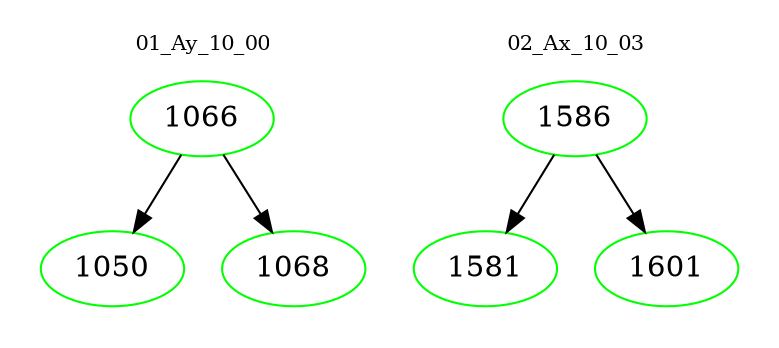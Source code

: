 digraph{
subgraph cluster_0 {
color = white
label = "01_Ay_10_00";
fontsize=10;
T0_1066 [label="1066", color="green"]
T0_1066 -> T0_1050 [color="black"]
T0_1050 [label="1050", color="green"]
T0_1066 -> T0_1068 [color="black"]
T0_1068 [label="1068", color="green"]
}
subgraph cluster_1 {
color = white
label = "02_Ax_10_03";
fontsize=10;
T1_1586 [label="1586", color="green"]
T1_1586 -> T1_1581 [color="black"]
T1_1581 [label="1581", color="green"]
T1_1586 -> T1_1601 [color="black"]
T1_1601 [label="1601", color="green"]
}
}
